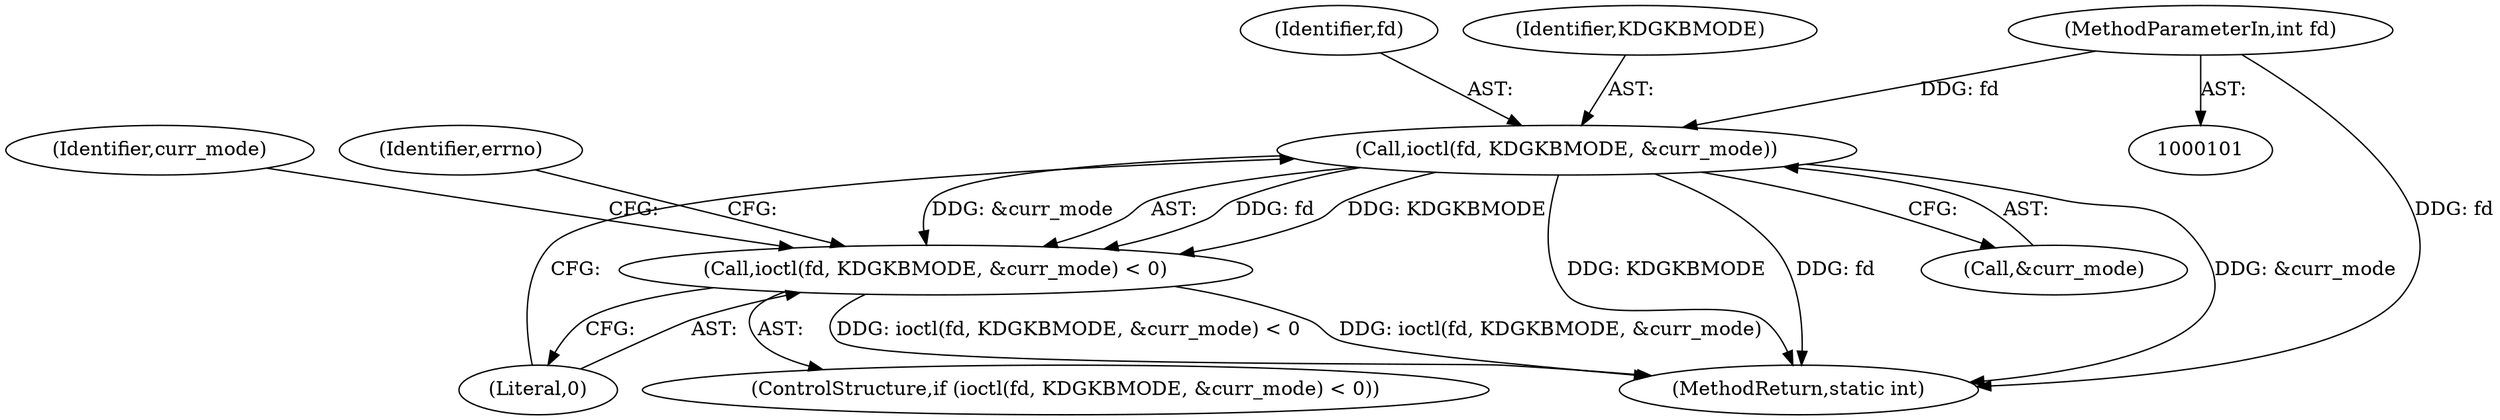 digraph "1_systemd_9725f1a10f80f5e0ae7d9b60547458622aeb322f_4@del" {
"1000107" [label="(Call,ioctl(fd, KDGKBMODE, &curr_mode))"];
"1000102" [label="(MethodParameterIn,int fd)"];
"1000106" [label="(Call,ioctl(fd, KDGKBMODE, &curr_mode) < 0)"];
"1000115" [label="(Identifier,errno)"];
"1000102" [label="(MethodParameterIn,int fd)"];
"1000105" [label="(ControlStructure,if (ioctl(fd, KDGKBMODE, &curr_mode) < 0))"];
"1000125" [label="(MethodReturn,static int)"];
"1000107" [label="(Call,ioctl(fd, KDGKBMODE, &curr_mode))"];
"1000106" [label="(Call,ioctl(fd, KDGKBMODE, &curr_mode) < 0)"];
"1000108" [label="(Identifier,fd)"];
"1000119" [label="(Identifier,curr_mode)"];
"1000110" [label="(Call,&curr_mode)"];
"1000109" [label="(Identifier,KDGKBMODE)"];
"1000112" [label="(Literal,0)"];
"1000107" -> "1000106"  [label="AST: "];
"1000107" -> "1000110"  [label="CFG: "];
"1000108" -> "1000107"  [label="AST: "];
"1000109" -> "1000107"  [label="AST: "];
"1000110" -> "1000107"  [label="AST: "];
"1000112" -> "1000107"  [label="CFG: "];
"1000107" -> "1000125"  [label="DDG: fd"];
"1000107" -> "1000125"  [label="DDG: &curr_mode"];
"1000107" -> "1000125"  [label="DDG: KDGKBMODE"];
"1000107" -> "1000106"  [label="DDG: fd"];
"1000107" -> "1000106"  [label="DDG: KDGKBMODE"];
"1000107" -> "1000106"  [label="DDG: &curr_mode"];
"1000102" -> "1000107"  [label="DDG: fd"];
"1000102" -> "1000101"  [label="AST: "];
"1000102" -> "1000125"  [label="DDG: fd"];
"1000106" -> "1000105"  [label="AST: "];
"1000106" -> "1000112"  [label="CFG: "];
"1000112" -> "1000106"  [label="AST: "];
"1000115" -> "1000106"  [label="CFG: "];
"1000119" -> "1000106"  [label="CFG: "];
"1000106" -> "1000125"  [label="DDG: ioctl(fd, KDGKBMODE, &curr_mode)"];
"1000106" -> "1000125"  [label="DDG: ioctl(fd, KDGKBMODE, &curr_mode) < 0"];
}
